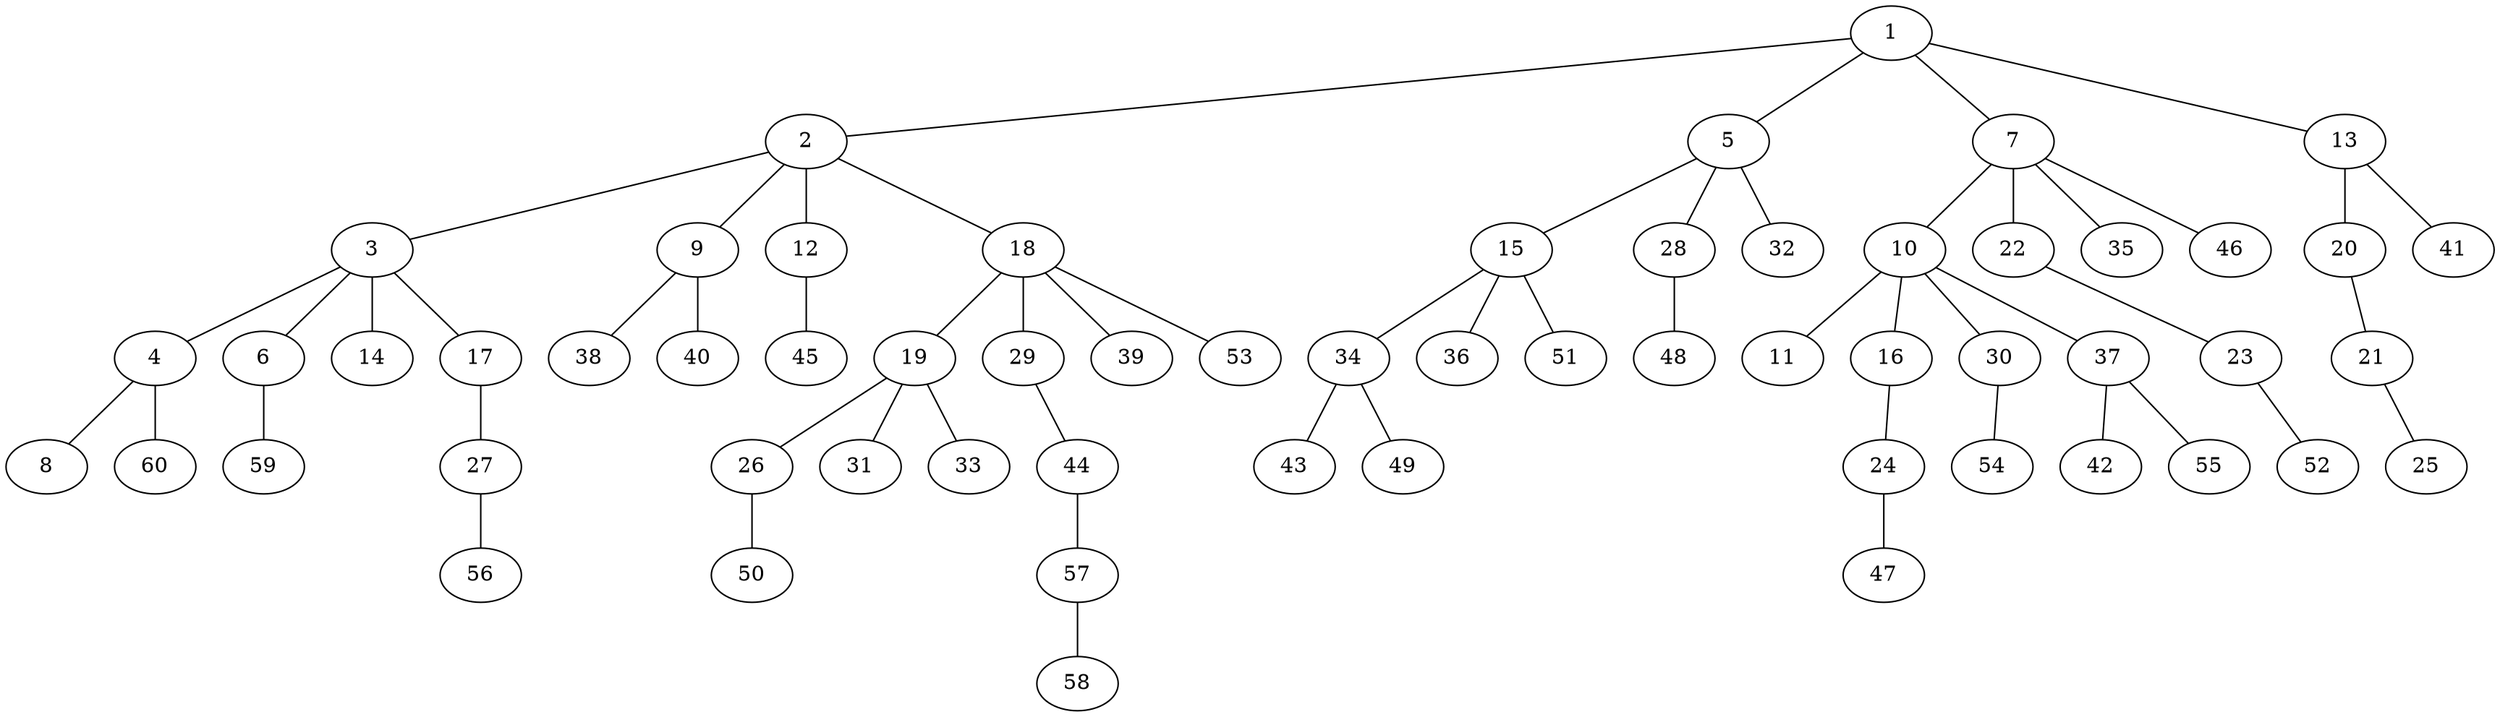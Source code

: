 graph graphname {1--2
1--5
1--7
1--13
2--3
2--9
2--12
2--18
3--4
3--6
3--14
3--17
4--8
4--60
5--15
5--28
5--32
6--59
7--10
7--22
7--35
7--46
9--38
9--40
10--11
10--16
10--30
10--37
12--45
13--20
13--41
15--34
15--36
15--51
16--24
17--27
18--19
18--29
18--39
18--53
19--26
19--31
19--33
20--21
21--25
22--23
23--52
24--47
26--50
27--56
28--48
29--44
30--54
34--43
34--49
37--42
37--55
44--57
57--58
}